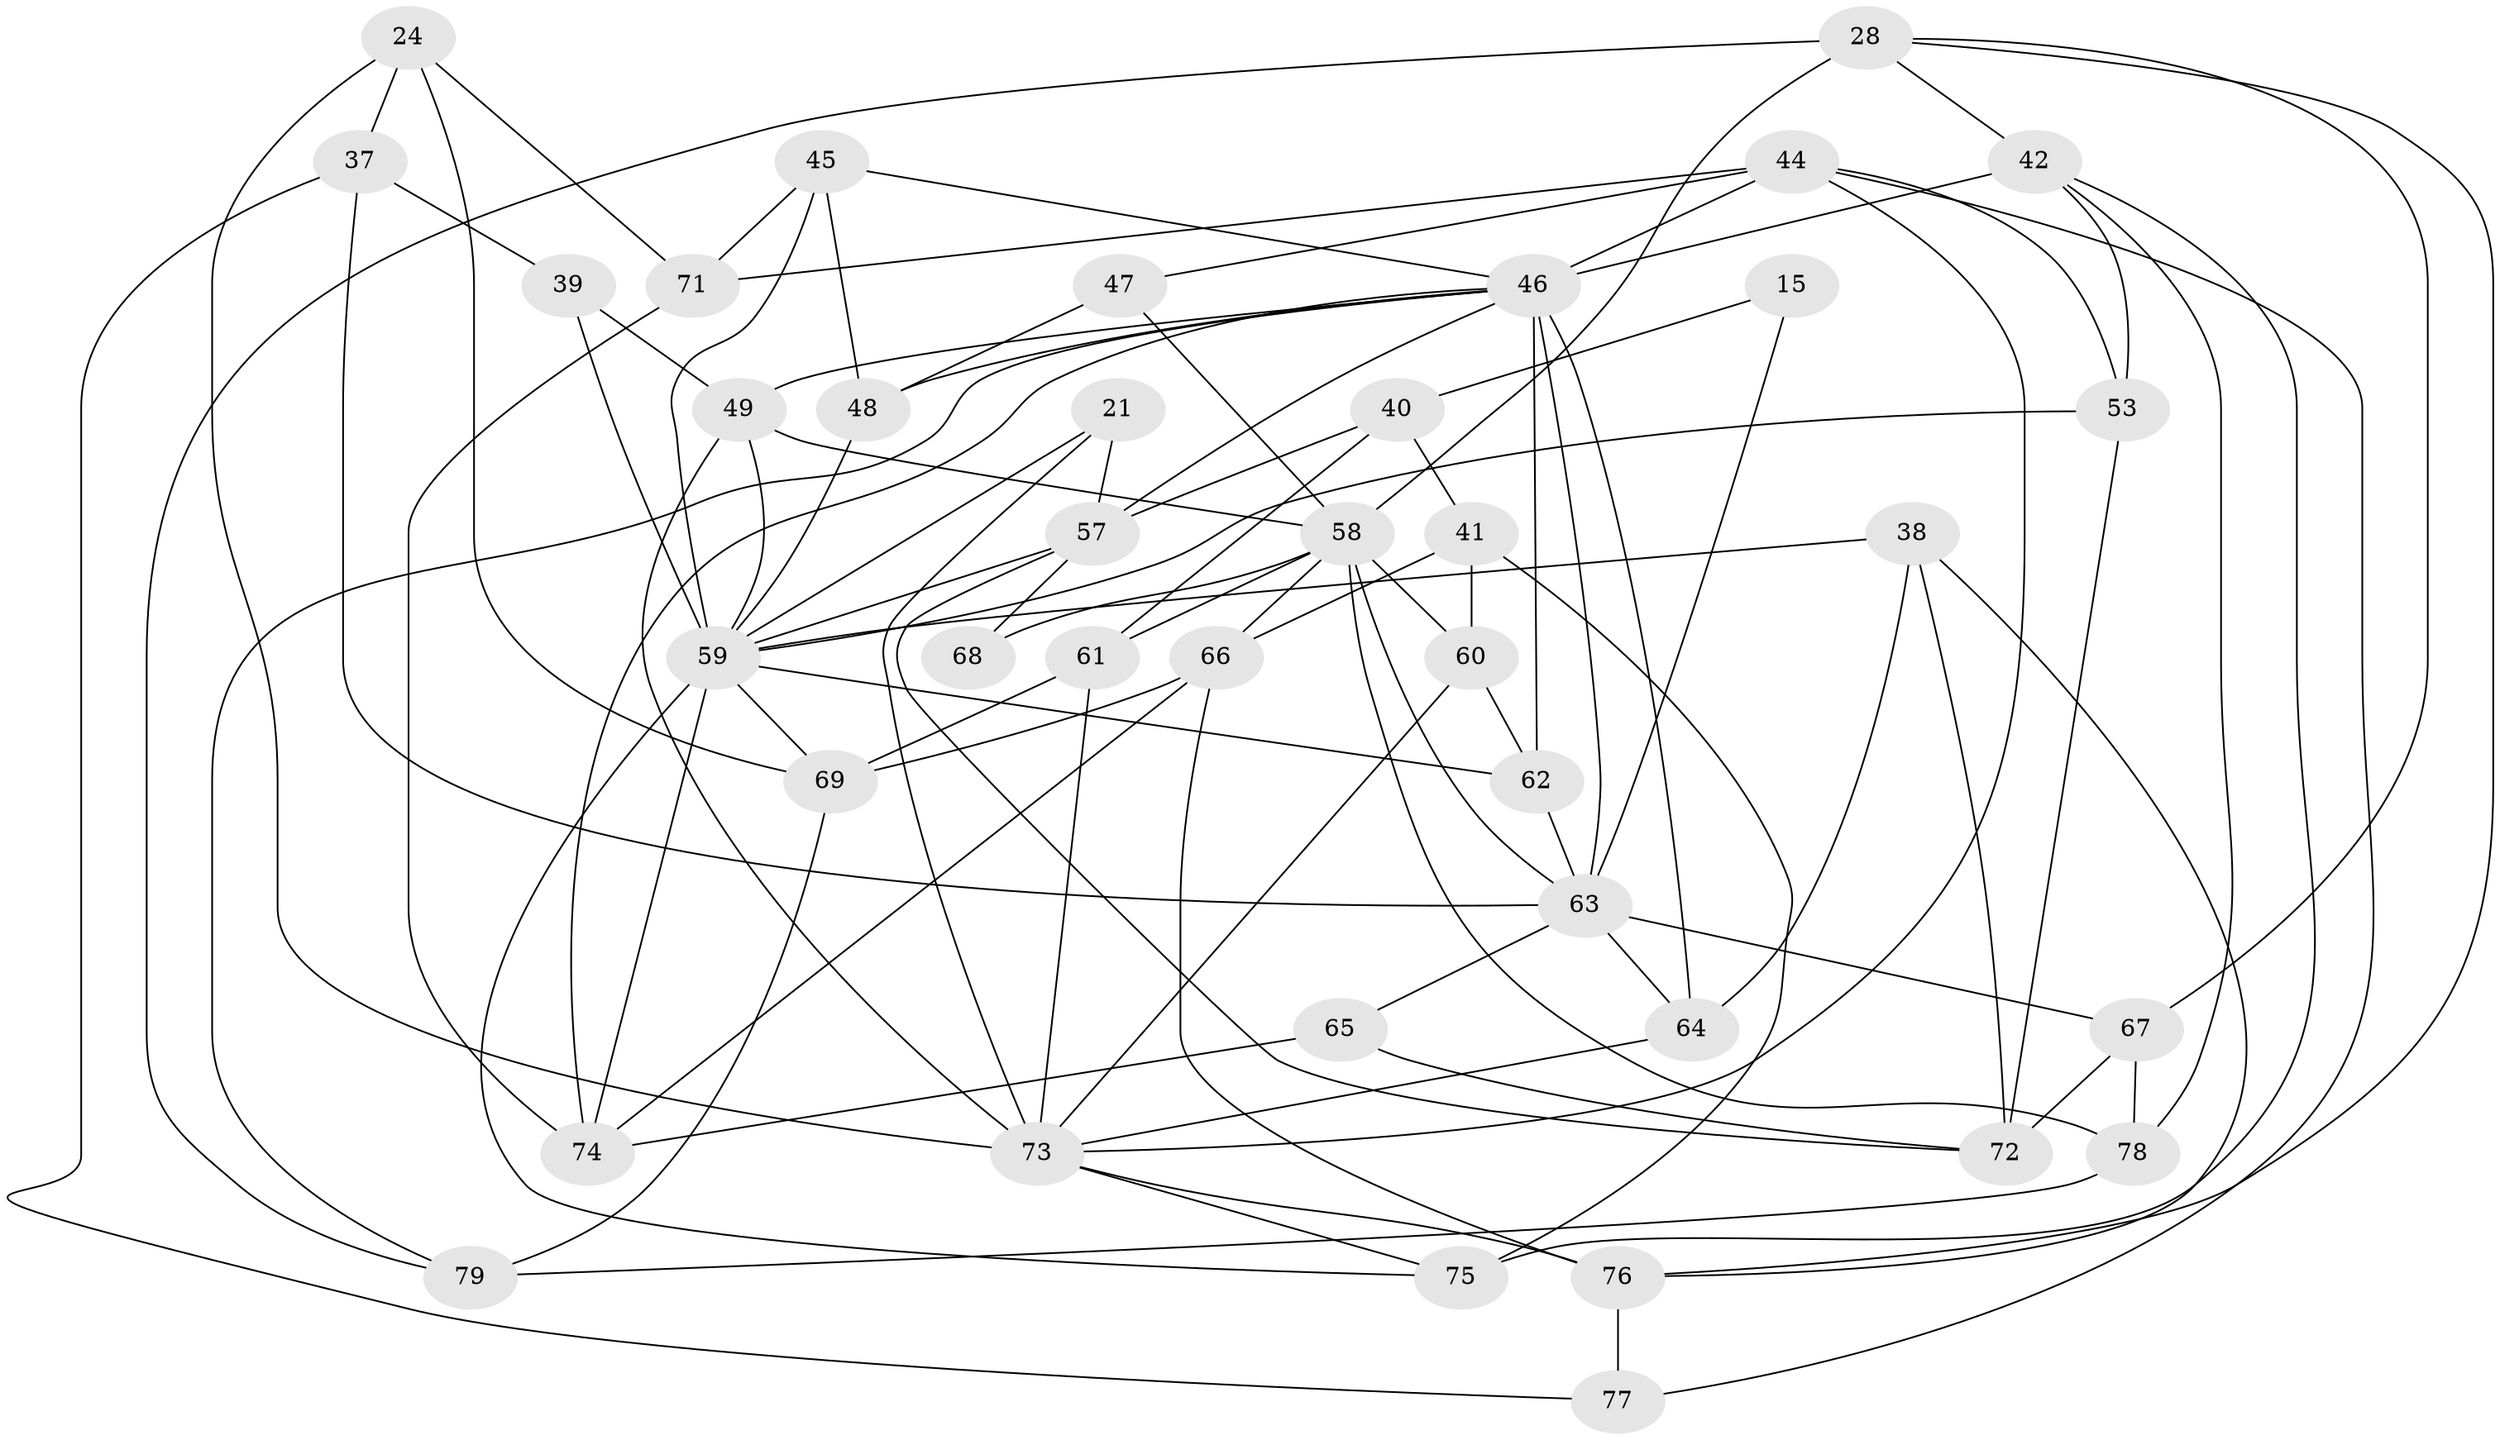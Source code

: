 // original degree distribution, {4: 1.0}
// Generated by graph-tools (version 1.1) at 2025/57/03/09/25 04:57:39]
// undirected, 39 vertices, 94 edges
graph export_dot {
graph [start="1"]
  node [color=gray90,style=filled];
  15;
  21;
  24 [super="+9"];
  28 [super="+25"];
  37;
  38;
  39;
  40;
  41;
  42 [super="+35"];
  44 [super="+20+30"];
  45 [super="+17"];
  46 [super="+26+19"];
  47;
  48 [super="+8"];
  49 [super="+2"];
  53;
  57 [super="+31"];
  58 [super="+22+56+34"];
  59 [super="+29+55"];
  60;
  61;
  62;
  63 [super="+52"];
  64 [super="+54"];
  65;
  66 [super="+11"];
  67;
  68;
  69 [super="+33"];
  71 [super="+23"];
  72 [super="+50"];
  73 [super="+7+70"];
  74 [super="+43+13"];
  75;
  76 [super="+5"];
  77;
  78;
  79;
  15 -- 40;
  15 -- 63 [weight=3];
  21 -- 73 [weight=2];
  21 -- 57;
  21 -- 59;
  24 -- 37;
  24 -- 69 [weight=2];
  24 -- 73 [weight=2];
  24 -- 71;
  28 -- 79;
  28 -- 58 [weight=2];
  28 -- 67;
  28 -- 76;
  28 -- 42;
  37 -- 39;
  37 -- 77;
  37 -- 63;
  38 -- 76;
  38 -- 72;
  38 -- 64;
  38 -- 59;
  39 -- 59;
  39 -- 49 [weight=2];
  40 -- 57;
  40 -- 61;
  40 -- 41;
  41 -- 60;
  41 -- 66;
  41 -- 75;
  42 -- 75;
  42 -- 53;
  42 -- 78;
  42 -- 46 [weight=2];
  44 -- 46 [weight=3];
  44 -- 47;
  44 -- 53;
  44 -- 71;
  44 -- 77;
  44 -- 73;
  45 -- 48 [weight=2];
  45 -- 71 [weight=2];
  45 -- 46;
  45 -- 59;
  46 -- 64 [weight=2];
  46 -- 74 [weight=2];
  46 -- 49;
  46 -- 63;
  46 -- 79;
  46 -- 48;
  46 -- 62;
  46 -- 57;
  47 -- 48 [weight=2];
  47 -- 58;
  48 -- 59;
  49 -- 58;
  49 -- 73;
  49 -- 59;
  53 -- 72;
  53 -- 59;
  57 -- 72;
  57 -- 59;
  57 -- 68;
  58 -- 68 [weight=3];
  58 -- 60;
  58 -- 78;
  58 -- 61;
  58 -- 63 [weight=3];
  58 -- 66;
  59 -- 75;
  59 -- 69;
  59 -- 74;
  59 -- 62;
  60 -- 62;
  60 -- 73;
  61 -- 69;
  61 -- 73;
  62 -- 63;
  63 -- 65;
  63 -- 64;
  63 -- 67;
  64 -- 73 [weight=2];
  65 -- 72 [weight=2];
  65 -- 74;
  66 -- 69;
  66 -- 76;
  66 -- 74 [weight=2];
  67 -- 78;
  67 -- 72;
  69 -- 79;
  71 -- 74 [weight=2];
  73 -- 75;
  73 -- 76;
  76 -- 77 [weight=2];
  78 -- 79;
}

